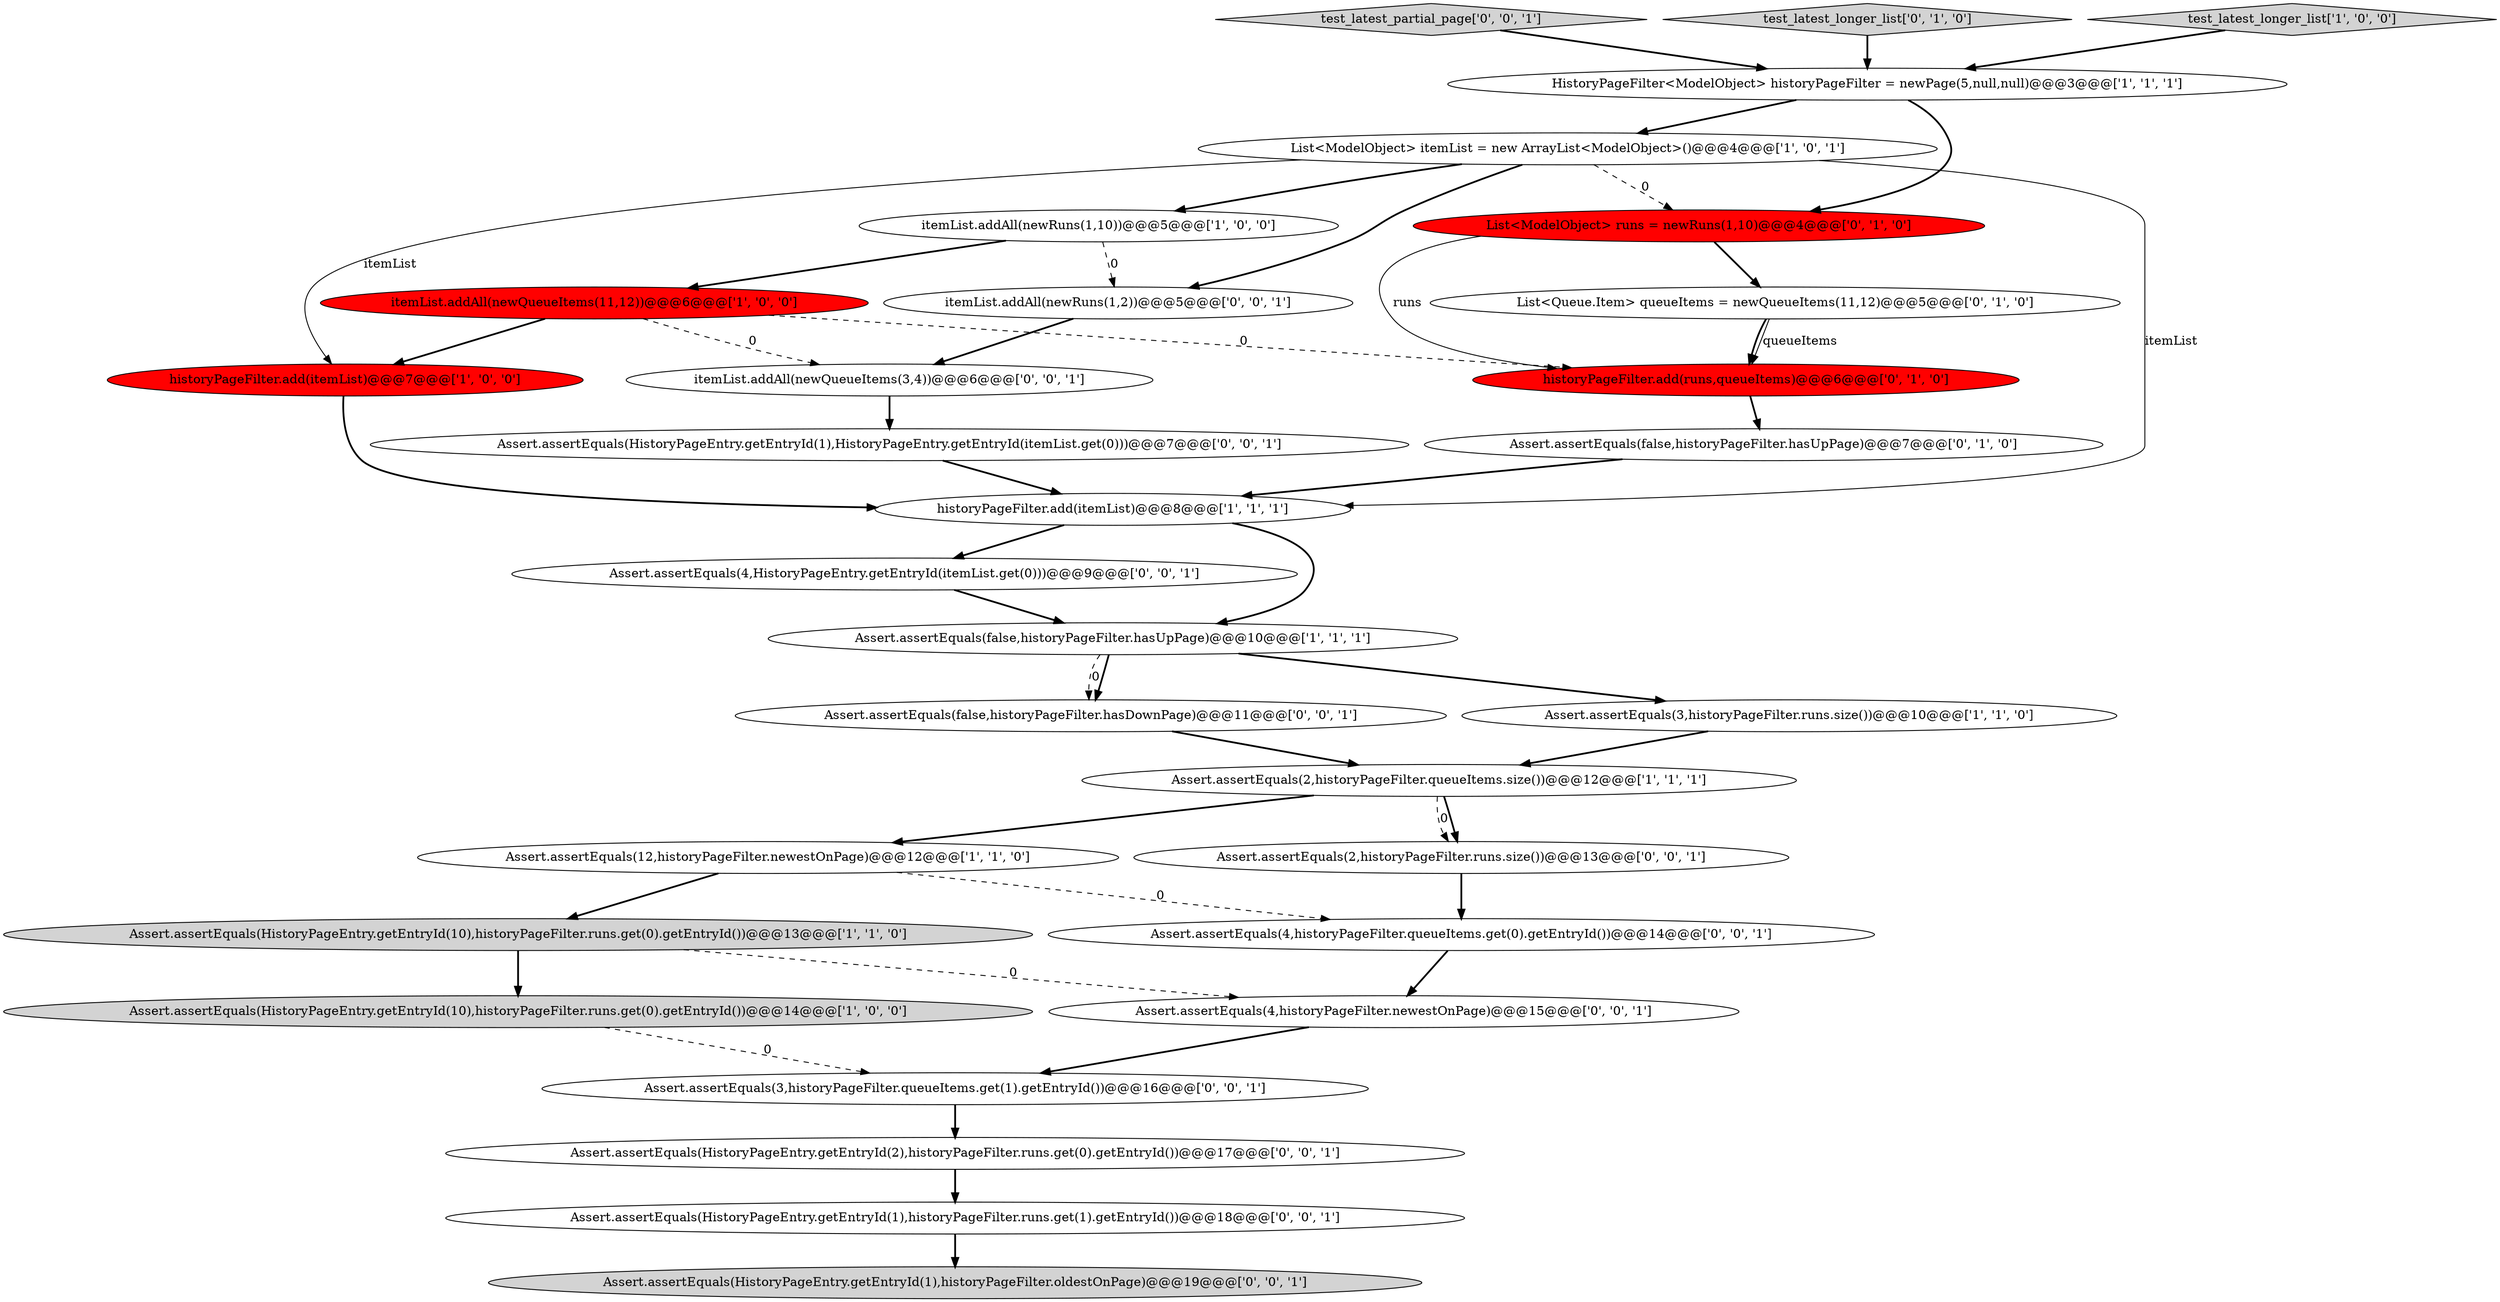 digraph {
11 [style = filled, label = "itemList.addAll(newQueueItems(11,12))@@@6@@@['1', '0', '0']", fillcolor = red, shape = ellipse image = "AAA1AAABBB1BBB"];
20 [style = filled, label = "Assert.assertEquals(false,historyPageFilter.hasDownPage)@@@11@@@['0', '0', '1']", fillcolor = white, shape = ellipse image = "AAA0AAABBB3BBB"];
1 [style = filled, label = "itemList.addAll(newRuns(1,10))@@@5@@@['1', '0', '0']", fillcolor = white, shape = ellipse image = "AAA0AAABBB1BBB"];
19 [style = filled, label = "test_latest_partial_page['0', '0', '1']", fillcolor = lightgray, shape = diamond image = "AAA0AAABBB3BBB"];
16 [style = filled, label = "historyPageFilter.add(runs,queueItems)@@@6@@@['0', '1', '0']", fillcolor = red, shape = ellipse image = "AAA1AAABBB2BBB"];
5 [style = filled, label = "Assert.assertEquals(12,historyPageFilter.newestOnPage)@@@12@@@['1', '1', '0']", fillcolor = white, shape = ellipse image = "AAA0AAABBB1BBB"];
24 [style = filled, label = "itemList.addAll(newQueueItems(3,4))@@@6@@@['0', '0', '1']", fillcolor = white, shape = ellipse image = "AAA0AAABBB3BBB"];
8 [style = filled, label = "Assert.assertEquals(HistoryPageEntry.getEntryId(10),historyPageFilter.runs.get(0).getEntryId())@@@13@@@['1', '1', '0']", fillcolor = lightgray, shape = ellipse image = "AAA0AAABBB1BBB"];
23 [style = filled, label = "Assert.assertEquals(HistoryPageEntry.getEntryId(1),historyPageFilter.oldestOnPage)@@@19@@@['0', '0', '1']", fillcolor = lightgray, shape = ellipse image = "AAA0AAABBB3BBB"];
3 [style = filled, label = "Assert.assertEquals(2,historyPageFilter.queueItems.size())@@@12@@@['1', '1', '1']", fillcolor = white, shape = ellipse image = "AAA0AAABBB1BBB"];
22 [style = filled, label = "Assert.assertEquals(HistoryPageEntry.getEntryId(2),historyPageFilter.runs.get(0).getEntryId())@@@17@@@['0', '0', '1']", fillcolor = white, shape = ellipse image = "AAA0AAABBB3BBB"];
28 [style = filled, label = "Assert.assertEquals(4,historyPageFilter.newestOnPage)@@@15@@@['0', '0', '1']", fillcolor = white, shape = ellipse image = "AAA0AAABBB3BBB"];
27 [style = filled, label = "Assert.assertEquals(HistoryPageEntry.getEntryId(1),historyPageFilter.runs.get(1).getEntryId())@@@18@@@['0', '0', '1']", fillcolor = white, shape = ellipse image = "AAA0AAABBB3BBB"];
9 [style = filled, label = "Assert.assertEquals(HistoryPageEntry.getEntryId(10),historyPageFilter.runs.get(0).getEntryId())@@@14@@@['1', '0', '0']", fillcolor = lightgray, shape = ellipse image = "AAA0AAABBB1BBB"];
12 [style = filled, label = "List<ModelObject> itemList = new ArrayList<ModelObject>()@@@4@@@['1', '0', '1']", fillcolor = white, shape = ellipse image = "AAA0AAABBB1BBB"];
4 [style = filled, label = "historyPageFilter.add(itemList)@@@8@@@['1', '1', '1']", fillcolor = white, shape = ellipse image = "AAA0AAABBB1BBB"];
7 [style = filled, label = "Assert.assertEquals(3,historyPageFilter.runs.size())@@@10@@@['1', '1', '0']", fillcolor = white, shape = ellipse image = "AAA0AAABBB1BBB"];
25 [style = filled, label = "Assert.assertEquals(4,HistoryPageEntry.getEntryId(itemList.get(0)))@@@9@@@['0', '0', '1']", fillcolor = white, shape = ellipse image = "AAA0AAABBB3BBB"];
29 [style = filled, label = "itemList.addAll(newRuns(1,2))@@@5@@@['0', '0', '1']", fillcolor = white, shape = ellipse image = "AAA0AAABBB3BBB"];
18 [style = filled, label = "Assert.assertEquals(4,historyPageFilter.queueItems.get(0).getEntryId())@@@14@@@['0', '0', '1']", fillcolor = white, shape = ellipse image = "AAA0AAABBB3BBB"];
30 [style = filled, label = "Assert.assertEquals(HistoryPageEntry.getEntryId(1),HistoryPageEntry.getEntryId(itemList.get(0)))@@@7@@@['0', '0', '1']", fillcolor = white, shape = ellipse image = "AAA0AAABBB3BBB"];
21 [style = filled, label = "Assert.assertEquals(3,historyPageFilter.queueItems.get(1).getEntryId())@@@16@@@['0', '0', '1']", fillcolor = white, shape = ellipse image = "AAA0AAABBB3BBB"];
15 [style = filled, label = "test_latest_longer_list['0', '1', '0']", fillcolor = lightgray, shape = diamond image = "AAA0AAABBB2BBB"];
6 [style = filled, label = "test_latest_longer_list['1', '0', '0']", fillcolor = lightgray, shape = diamond image = "AAA0AAABBB1BBB"];
2 [style = filled, label = "historyPageFilter.add(itemList)@@@7@@@['1', '0', '0']", fillcolor = red, shape = ellipse image = "AAA1AAABBB1BBB"];
17 [style = filled, label = "Assert.assertEquals(false,historyPageFilter.hasUpPage)@@@7@@@['0', '1', '0']", fillcolor = white, shape = ellipse image = "AAA0AAABBB2BBB"];
10 [style = filled, label = "HistoryPageFilter<ModelObject> historyPageFilter = newPage(5,null,null)@@@3@@@['1', '1', '1']", fillcolor = white, shape = ellipse image = "AAA0AAABBB1BBB"];
26 [style = filled, label = "Assert.assertEquals(2,historyPageFilter.runs.size())@@@13@@@['0', '0', '1']", fillcolor = white, shape = ellipse image = "AAA0AAABBB3BBB"];
0 [style = filled, label = "Assert.assertEquals(false,historyPageFilter.hasUpPage)@@@10@@@['1', '1', '1']", fillcolor = white, shape = ellipse image = "AAA0AAABBB1BBB"];
14 [style = filled, label = "List<Queue.Item> queueItems = newQueueItems(11,12)@@@5@@@['0', '1', '0']", fillcolor = white, shape = ellipse image = "AAA0AAABBB2BBB"];
13 [style = filled, label = "List<ModelObject> runs = newRuns(1,10)@@@4@@@['0', '1', '0']", fillcolor = red, shape = ellipse image = "AAA1AAABBB2BBB"];
25->0 [style = bold, label=""];
14->16 [style = bold, label=""];
12->4 [style = solid, label="itemList"];
5->8 [style = bold, label=""];
15->10 [style = bold, label=""];
3->26 [style = dashed, label="0"];
4->25 [style = bold, label=""];
12->2 [style = solid, label="itemList"];
11->16 [style = dashed, label="0"];
1->29 [style = dashed, label="0"];
3->26 [style = bold, label=""];
19->10 [style = bold, label=""];
20->3 [style = bold, label=""];
16->17 [style = bold, label=""];
8->28 [style = dashed, label="0"];
5->18 [style = dashed, label="0"];
0->20 [style = dashed, label="0"];
12->1 [style = bold, label=""];
2->4 [style = bold, label=""];
18->28 [style = bold, label=""];
11->2 [style = bold, label=""];
7->3 [style = bold, label=""];
4->0 [style = bold, label=""];
1->11 [style = bold, label=""];
24->30 [style = bold, label=""];
0->7 [style = bold, label=""];
3->5 [style = bold, label=""];
28->21 [style = bold, label=""];
12->29 [style = bold, label=""];
10->13 [style = bold, label=""];
22->27 [style = bold, label=""];
21->22 [style = bold, label=""];
10->12 [style = bold, label=""];
30->4 [style = bold, label=""];
9->21 [style = dashed, label="0"];
6->10 [style = bold, label=""];
14->16 [style = solid, label="queueItems"];
11->24 [style = dashed, label="0"];
8->9 [style = bold, label=""];
13->16 [style = solid, label="runs"];
0->20 [style = bold, label=""];
27->23 [style = bold, label=""];
12->13 [style = dashed, label="0"];
29->24 [style = bold, label=""];
13->14 [style = bold, label=""];
17->4 [style = bold, label=""];
26->18 [style = bold, label=""];
}
